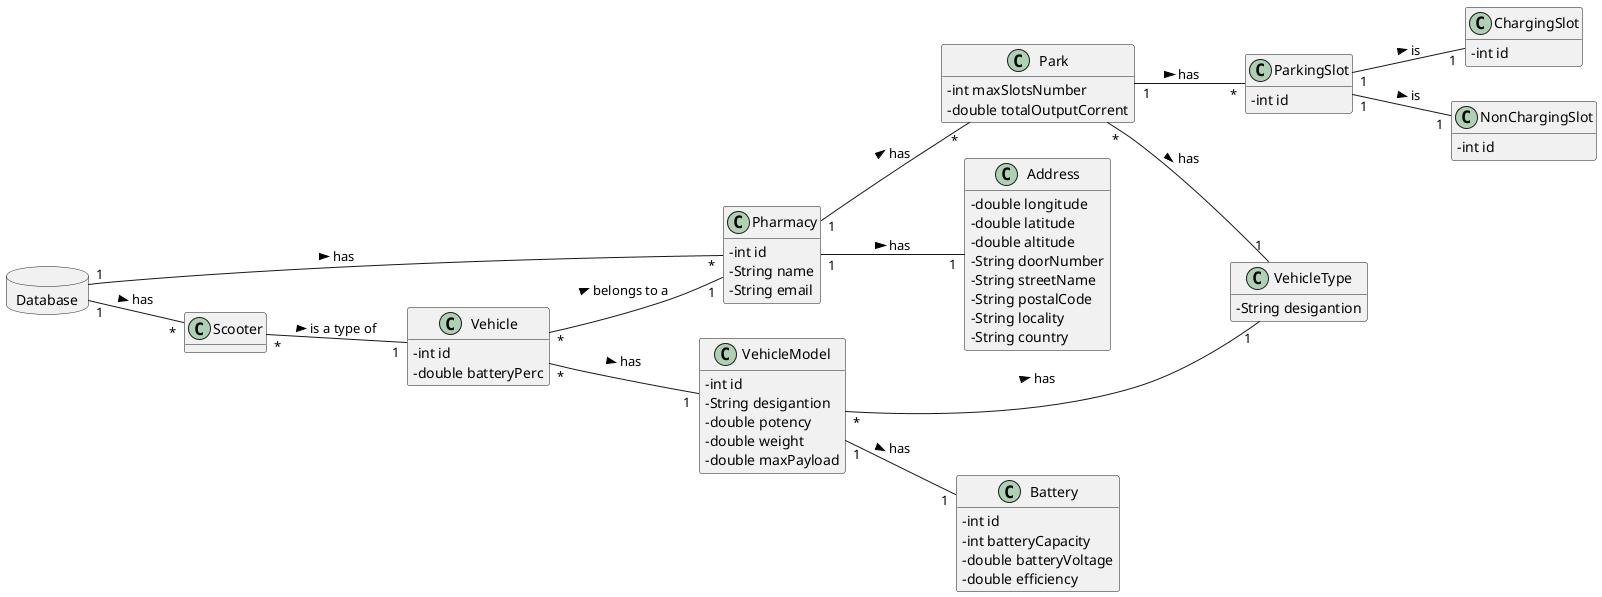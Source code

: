 @startuml
skinparam classAttributeIconSize 0
hide methods
left to right direction

database Database {
}

class Pharmacy {
  -int id
  -String name
-   String email
}

class Park{
-   int maxSlotsNumber
-   double totalOutputCorrent
}

class ChargingSlot{
-   int id
}

class NonChargingSlot{
-   int id
}

class ParkingSlot{
-   int id
}

class Scooter{
}

class VehicleModel{
  -int id
  -String desigantion
  -double potency
  -double weight
  -double maxPayload
}

class VehicleType{
  -String desigantion
}

class Vehicle{
  -int id
  -double batteryPerc
}

class Battery{
  -int id
  -int batteryCapacity
  -double batteryVoltage
  -double efficiency
}

class Address{
  -double longitude
  -double latitude
  -double altitude
  -String doorNumber
  -String streetName
  -String postalCode
  -String locality
  -String country
}



Database "1" -- "*" Pharmacy : has >
Database "1" -- "*" Scooter : has >
Scooter "*" -- "1" Vehicle : is a type of >
Vehicle "*" -- "1" VehicleModel : has >
Vehicle "*" -- "1" Pharmacy : belongs to a >
Pharmacy "1" -- "1" Address : has >
Pharmacy "1" -- "*" Park : has >
Park "*" -- "1" VehicleType : has >
Park "1" -- "*" ParkingSlot : has >
ParkingSlot "1" -- "1" ChargingSlot : is >
ParkingSlot "1" -- "1" NonChargingSlot : is >
VehicleModel "1" -- "1" Battery : has >
VehicleModel "*" -- "1" VehicleType : has >
@enduml

